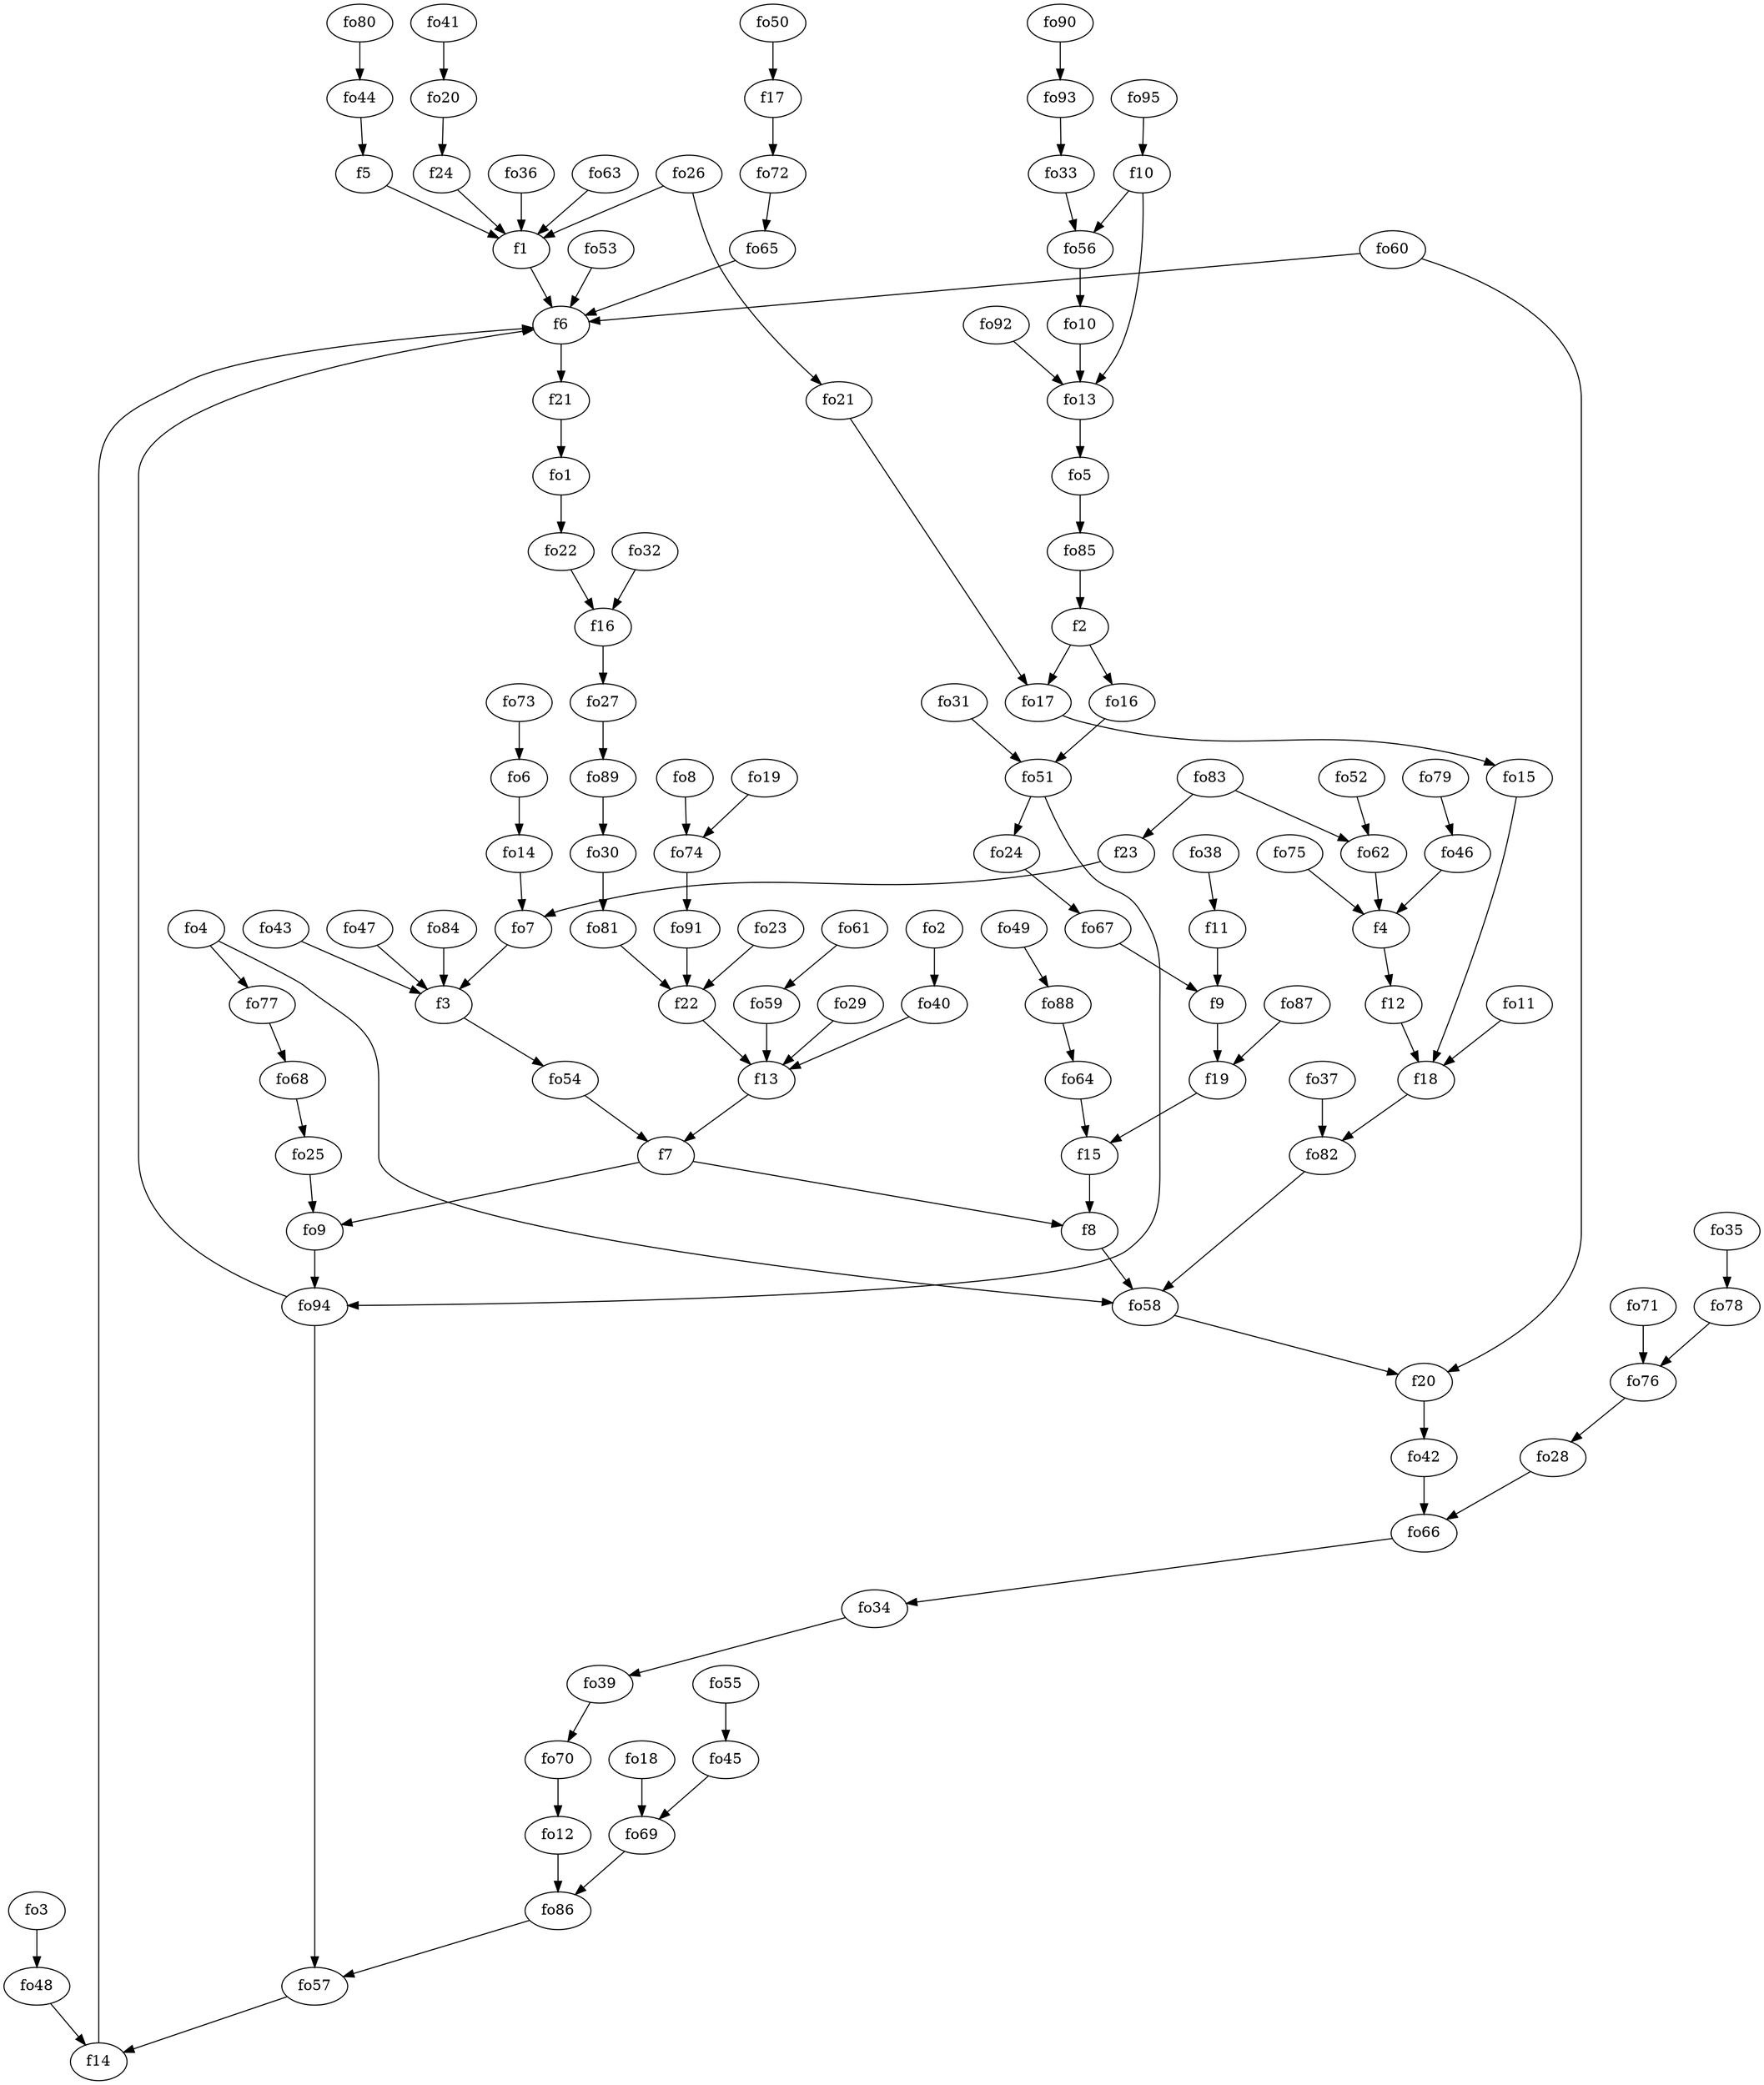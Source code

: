 strict digraph  {
f1;
f2;
f3;
f4;
f5;
f6;
f7;
f8;
f9;
f10;
f11;
f12;
f13;
f14;
f15;
f16;
f17;
f18;
f19;
f20;
f21;
f22;
f23;
f24;
fo1;
fo2;
fo3;
fo4;
fo5;
fo6;
fo7;
fo8;
fo9;
fo10;
fo11;
fo12;
fo13;
fo14;
fo15;
fo16;
fo17;
fo18;
fo19;
fo20;
fo21;
fo22;
fo23;
fo24;
fo25;
fo26;
fo27;
fo28;
fo29;
fo30;
fo31;
fo32;
fo33;
fo34;
fo35;
fo36;
fo37;
fo38;
fo39;
fo40;
fo41;
fo42;
fo43;
fo44;
fo45;
fo46;
fo47;
fo48;
fo49;
fo50;
fo51;
fo52;
fo53;
fo54;
fo55;
fo56;
fo57;
fo58;
fo59;
fo60;
fo61;
fo62;
fo63;
fo64;
fo65;
fo66;
fo67;
fo68;
fo69;
fo70;
fo71;
fo72;
fo73;
fo74;
fo75;
fo76;
fo77;
fo78;
fo79;
fo80;
fo81;
fo82;
fo83;
fo84;
fo85;
fo86;
fo87;
fo88;
fo89;
fo90;
fo91;
fo92;
fo93;
fo94;
fo95;
f1 -> f6  [weight=2];
f2 -> fo17  [weight=2];
f2 -> fo16  [weight=2];
f3 -> fo54  [weight=2];
f4 -> f12  [weight=2];
f5 -> f1  [weight=2];
f6 -> f21  [weight=2];
f7 -> fo9  [weight=2];
f7 -> f8  [weight=2];
f8 -> fo58  [weight=2];
f9 -> f19  [weight=2];
f10 -> fo13  [weight=2];
f10 -> fo56  [weight=2];
f11 -> f9  [weight=2];
f12 -> f18  [weight=2];
f13 -> f7  [weight=2];
f14 -> f6  [weight=2];
f15 -> f8  [weight=2];
f16 -> fo27  [weight=2];
f17 -> fo72  [weight=2];
f18 -> fo82  [weight=2];
f19 -> f15  [weight=2];
f20 -> fo42  [weight=2];
f21 -> fo1  [weight=2];
f22 -> f13  [weight=2];
f23 -> fo7  [weight=2];
f24 -> f1  [weight=2];
fo1 -> fo22  [weight=2];
fo2 -> fo40  [weight=2];
fo3 -> fo48  [weight=2];
fo4 -> fo77  [weight=2];
fo4 -> fo58  [weight=2];
fo5 -> fo85  [weight=2];
fo6 -> fo14  [weight=2];
fo7 -> f3  [weight=2];
fo8 -> fo74  [weight=2];
fo9 -> fo94  [weight=2];
fo10 -> fo13  [weight=2];
fo11 -> f18  [weight=2];
fo12 -> fo86  [weight=2];
fo13 -> fo5  [weight=2];
fo14 -> fo7  [weight=2];
fo15 -> f18  [weight=2];
fo16 -> fo51  [weight=2];
fo17 -> fo15  [weight=2];
fo18 -> fo69  [weight=2];
fo19 -> fo74  [weight=2];
fo20 -> f24  [weight=2];
fo21 -> fo17  [weight=2];
fo22 -> f16  [weight=2];
fo23 -> f22  [weight=2];
fo24 -> fo67  [weight=2];
fo25 -> fo9  [weight=2];
fo26 -> fo21  [weight=2];
fo26 -> f1  [weight=2];
fo27 -> fo89  [weight=2];
fo28 -> fo66  [weight=2];
fo29 -> f13  [weight=2];
fo30 -> fo81  [weight=2];
fo31 -> fo51  [weight=2];
fo32 -> f16  [weight=2];
fo33 -> fo56  [weight=2];
fo34 -> fo39  [weight=2];
fo35 -> fo78  [weight=2];
fo36 -> f1  [weight=2];
fo37 -> fo82  [weight=2];
fo38 -> f11  [weight=2];
fo39 -> fo70  [weight=2];
fo40 -> f13  [weight=2];
fo41 -> fo20  [weight=2];
fo42 -> fo66  [weight=2];
fo43 -> f3  [weight=2];
fo44 -> f5  [weight=2];
fo45 -> fo69  [weight=2];
fo46 -> f4  [weight=2];
fo47 -> f3  [weight=2];
fo48 -> f14  [weight=2];
fo49 -> fo88  [weight=2];
fo50 -> f17  [weight=2];
fo51 -> fo94  [weight=2];
fo51 -> fo24  [weight=2];
fo52 -> fo62  [weight=2];
fo53 -> f6  [weight=2];
fo54 -> f7  [weight=2];
fo55 -> fo45  [weight=2];
fo56 -> fo10  [weight=2];
fo57 -> f14  [weight=2];
fo58 -> f20  [weight=2];
fo59 -> f13  [weight=2];
fo60 -> f6  [weight=2];
fo60 -> f20  [weight=2];
fo61 -> fo59  [weight=2];
fo62 -> f4  [weight=2];
fo63 -> f1  [weight=2];
fo64 -> f15  [weight=2];
fo65 -> f6  [weight=2];
fo66 -> fo34  [weight=2];
fo67 -> f9  [weight=2];
fo68 -> fo25  [weight=2];
fo69 -> fo86  [weight=2];
fo70 -> fo12  [weight=2];
fo71 -> fo76  [weight=2];
fo72 -> fo65  [weight=2];
fo73 -> fo6  [weight=2];
fo74 -> fo91  [weight=2];
fo75 -> f4  [weight=2];
fo76 -> fo28  [weight=2];
fo77 -> fo68  [weight=2];
fo78 -> fo76  [weight=2];
fo79 -> fo46  [weight=2];
fo80 -> fo44  [weight=2];
fo81 -> f22  [weight=2];
fo82 -> fo58  [weight=2];
fo83 -> f23  [weight=2];
fo83 -> fo62  [weight=2];
fo84 -> f3  [weight=2];
fo85 -> f2  [weight=2];
fo86 -> fo57  [weight=2];
fo87 -> f19  [weight=2];
fo88 -> fo64  [weight=2];
fo89 -> fo30  [weight=2];
fo90 -> fo93  [weight=2];
fo91 -> f22  [weight=2];
fo92 -> fo13  [weight=2];
fo93 -> fo33  [weight=2];
fo94 -> fo57  [weight=2];
fo94 -> f6  [weight=2];
fo95 -> f10  [weight=2];
}
